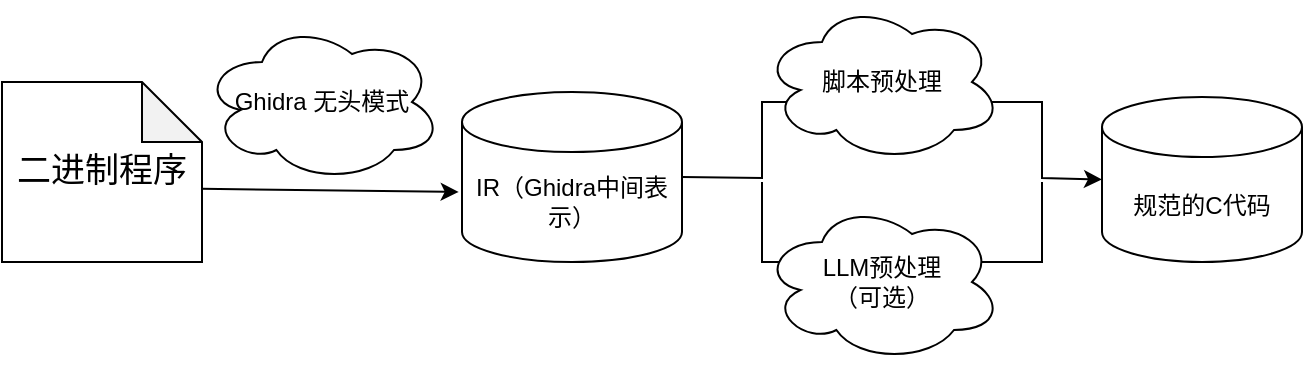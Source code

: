<mxfile version="28.2.5">
  <diagram name="第 1 页" id="3jszKdwtGv2C48wjbcBO">
    <mxGraphModel dx="1042" dy="562" grid="1" gridSize="10" guides="1" tooltips="1" connect="1" arrows="1" fold="1" page="1" pageScale="1" pageWidth="827" pageHeight="1169" math="0" shadow="0">
      <root>
        <mxCell id="0" />
        <mxCell id="1" parent="0" />
        <mxCell id="r3qtLUzdeCTpboVpALhs-1" value="&lt;font style=&quot;font-size: 17px;&quot;&gt;二进制程序&lt;/font&gt;" style="shape=note;whiteSpace=wrap;html=1;backgroundOutline=1;darkOpacity=0.05;" vertex="1" parent="1">
          <mxGeometry x="100" y="230" width="100" height="90" as="geometry" />
        </mxCell>
        <mxCell id="r3qtLUzdeCTpboVpALhs-2" value="IR（Ghidra中间表示）" style="shape=cylinder3;whiteSpace=wrap;html=1;boundedLbl=1;backgroundOutline=1;size=15;" vertex="1" parent="1">
          <mxGeometry x="330" y="235" width="110" height="85" as="geometry" />
        </mxCell>
        <mxCell id="r3qtLUzdeCTpboVpALhs-3" value="" style="endArrow=classic;html=1;rounded=0;exitX=0.996;exitY=0.593;exitDx=0;exitDy=0;exitPerimeter=0;entryX=-0.015;entryY=0.588;entryDx=0;entryDy=0;entryPerimeter=0;" edge="1" parent="1" source="r3qtLUzdeCTpboVpALhs-1" target="r3qtLUzdeCTpboVpALhs-2">
          <mxGeometry width="50" height="50" relative="1" as="geometry">
            <mxPoint x="390" y="310" as="sourcePoint" />
            <mxPoint x="310" y="280" as="targetPoint" />
          </mxGeometry>
        </mxCell>
        <mxCell id="r3qtLUzdeCTpboVpALhs-4" value="Ghidra 无头模式" style="ellipse;shape=cloud;whiteSpace=wrap;html=1;" vertex="1" parent="1">
          <mxGeometry x="200" y="200" width="120" height="80" as="geometry" />
        </mxCell>
        <mxCell id="r3qtLUzdeCTpboVpALhs-7" value="规范的C代码" style="shape=cylinder3;whiteSpace=wrap;html=1;boundedLbl=1;backgroundOutline=1;size=15;" vertex="1" parent="1">
          <mxGeometry x="650" y="237.5" width="100" height="82.5" as="geometry" />
        </mxCell>
        <mxCell id="r3qtLUzdeCTpboVpALhs-8" value="" style="endArrow=classic;html=1;rounded=0;exitX=1;exitY=0.5;exitDx=0;exitDy=0;exitPerimeter=0;entryX=0;entryY=0.5;entryDx=0;entryDy=0;entryPerimeter=0;" edge="1" parent="1" source="r3qtLUzdeCTpboVpALhs-2" target="r3qtLUzdeCTpboVpALhs-7">
          <mxGeometry width="50" height="50" relative="1" as="geometry">
            <mxPoint x="570" y="310" as="sourcePoint" />
            <mxPoint x="620" y="260" as="targetPoint" />
            <Array as="points">
              <mxPoint x="480" y="278" />
              <mxPoint x="480" y="240" />
              <mxPoint x="620" y="240" />
              <mxPoint x="620" y="278" />
            </Array>
          </mxGeometry>
        </mxCell>
        <mxCell id="r3qtLUzdeCTpboVpALhs-9" value="" style="endArrow=none;html=1;rounded=0;" edge="1" parent="1">
          <mxGeometry width="50" height="50" relative="1" as="geometry">
            <mxPoint x="480" y="280" as="sourcePoint" />
            <mxPoint x="620" y="280" as="targetPoint" />
            <Array as="points">
              <mxPoint x="480" y="320" />
              <mxPoint x="620" y="320" />
            </Array>
          </mxGeometry>
        </mxCell>
        <mxCell id="r3qtLUzdeCTpboVpALhs-10" value="脚本预处理" style="ellipse;shape=cloud;whiteSpace=wrap;html=1;" vertex="1" parent="1">
          <mxGeometry x="480" y="190" width="120" height="80" as="geometry" />
        </mxCell>
        <mxCell id="r3qtLUzdeCTpboVpALhs-11" value="LLM预处理&lt;div&gt;（可选）&lt;/div&gt;" style="ellipse;shape=cloud;whiteSpace=wrap;html=1;" vertex="1" parent="1">
          <mxGeometry x="480" y="290" width="120" height="80" as="geometry" />
        </mxCell>
      </root>
    </mxGraphModel>
  </diagram>
</mxfile>
